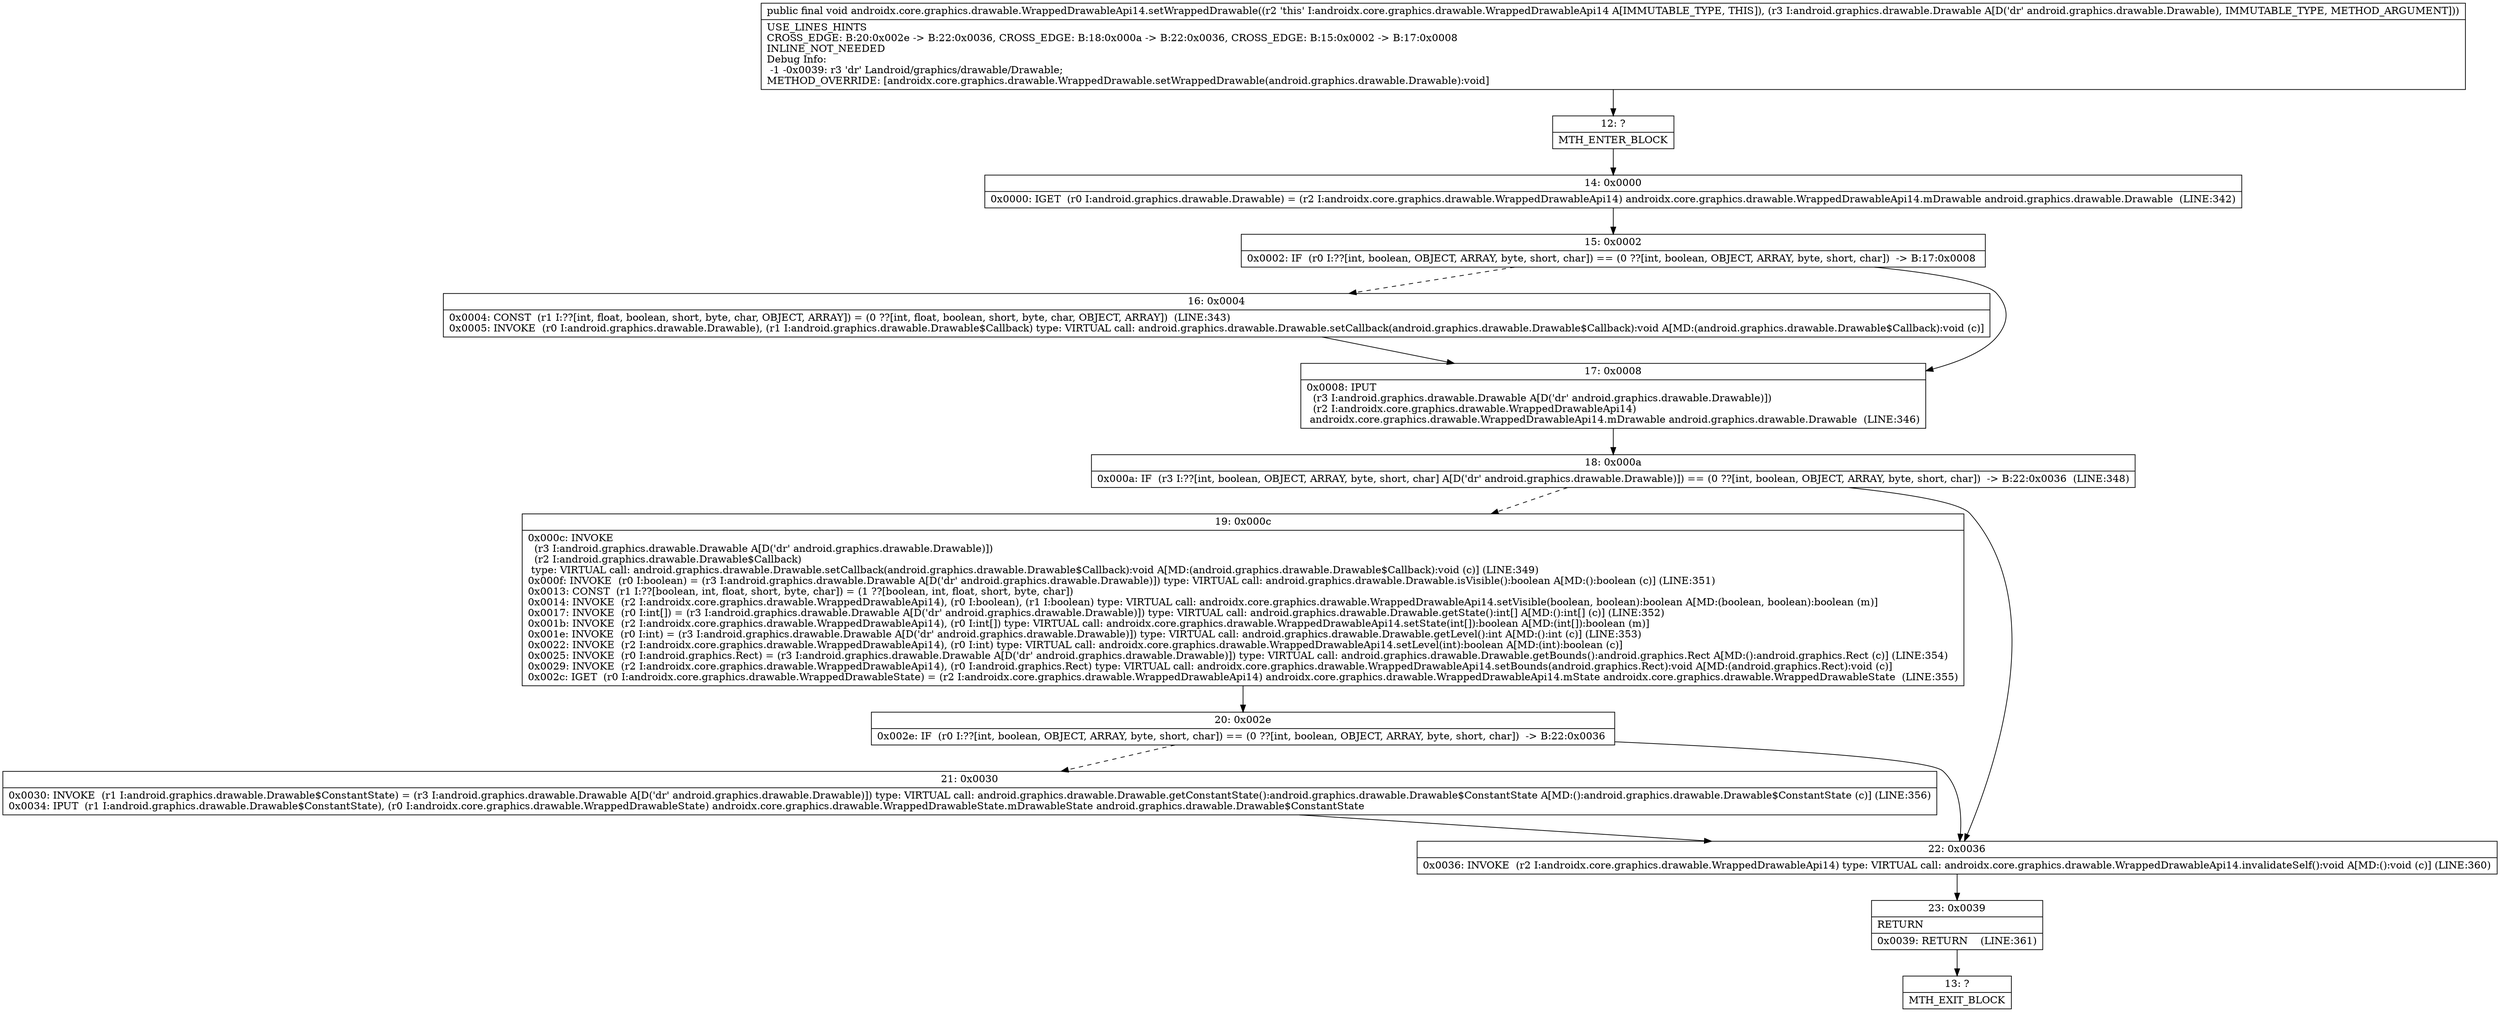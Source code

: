 digraph "CFG forandroidx.core.graphics.drawable.WrappedDrawableApi14.setWrappedDrawable(Landroid\/graphics\/drawable\/Drawable;)V" {
Node_12 [shape=record,label="{12\:\ ?|MTH_ENTER_BLOCK\l}"];
Node_14 [shape=record,label="{14\:\ 0x0000|0x0000: IGET  (r0 I:android.graphics.drawable.Drawable) = (r2 I:androidx.core.graphics.drawable.WrappedDrawableApi14) androidx.core.graphics.drawable.WrappedDrawableApi14.mDrawable android.graphics.drawable.Drawable  (LINE:342)\l}"];
Node_15 [shape=record,label="{15\:\ 0x0002|0x0002: IF  (r0 I:??[int, boolean, OBJECT, ARRAY, byte, short, char]) == (0 ??[int, boolean, OBJECT, ARRAY, byte, short, char])  \-\> B:17:0x0008 \l}"];
Node_16 [shape=record,label="{16\:\ 0x0004|0x0004: CONST  (r1 I:??[int, float, boolean, short, byte, char, OBJECT, ARRAY]) = (0 ??[int, float, boolean, short, byte, char, OBJECT, ARRAY])  (LINE:343)\l0x0005: INVOKE  (r0 I:android.graphics.drawable.Drawable), (r1 I:android.graphics.drawable.Drawable$Callback) type: VIRTUAL call: android.graphics.drawable.Drawable.setCallback(android.graphics.drawable.Drawable$Callback):void A[MD:(android.graphics.drawable.Drawable$Callback):void (c)]\l}"];
Node_17 [shape=record,label="{17\:\ 0x0008|0x0008: IPUT  \l  (r3 I:android.graphics.drawable.Drawable A[D('dr' android.graphics.drawable.Drawable)])\l  (r2 I:androidx.core.graphics.drawable.WrappedDrawableApi14)\l androidx.core.graphics.drawable.WrappedDrawableApi14.mDrawable android.graphics.drawable.Drawable  (LINE:346)\l}"];
Node_18 [shape=record,label="{18\:\ 0x000a|0x000a: IF  (r3 I:??[int, boolean, OBJECT, ARRAY, byte, short, char] A[D('dr' android.graphics.drawable.Drawable)]) == (0 ??[int, boolean, OBJECT, ARRAY, byte, short, char])  \-\> B:22:0x0036  (LINE:348)\l}"];
Node_19 [shape=record,label="{19\:\ 0x000c|0x000c: INVOKE  \l  (r3 I:android.graphics.drawable.Drawable A[D('dr' android.graphics.drawable.Drawable)])\l  (r2 I:android.graphics.drawable.Drawable$Callback)\l type: VIRTUAL call: android.graphics.drawable.Drawable.setCallback(android.graphics.drawable.Drawable$Callback):void A[MD:(android.graphics.drawable.Drawable$Callback):void (c)] (LINE:349)\l0x000f: INVOKE  (r0 I:boolean) = (r3 I:android.graphics.drawable.Drawable A[D('dr' android.graphics.drawable.Drawable)]) type: VIRTUAL call: android.graphics.drawable.Drawable.isVisible():boolean A[MD:():boolean (c)] (LINE:351)\l0x0013: CONST  (r1 I:??[boolean, int, float, short, byte, char]) = (1 ??[boolean, int, float, short, byte, char]) \l0x0014: INVOKE  (r2 I:androidx.core.graphics.drawable.WrappedDrawableApi14), (r0 I:boolean), (r1 I:boolean) type: VIRTUAL call: androidx.core.graphics.drawable.WrappedDrawableApi14.setVisible(boolean, boolean):boolean A[MD:(boolean, boolean):boolean (m)]\l0x0017: INVOKE  (r0 I:int[]) = (r3 I:android.graphics.drawable.Drawable A[D('dr' android.graphics.drawable.Drawable)]) type: VIRTUAL call: android.graphics.drawable.Drawable.getState():int[] A[MD:():int[] (c)] (LINE:352)\l0x001b: INVOKE  (r2 I:androidx.core.graphics.drawable.WrappedDrawableApi14), (r0 I:int[]) type: VIRTUAL call: androidx.core.graphics.drawable.WrappedDrawableApi14.setState(int[]):boolean A[MD:(int[]):boolean (m)]\l0x001e: INVOKE  (r0 I:int) = (r3 I:android.graphics.drawable.Drawable A[D('dr' android.graphics.drawable.Drawable)]) type: VIRTUAL call: android.graphics.drawable.Drawable.getLevel():int A[MD:():int (c)] (LINE:353)\l0x0022: INVOKE  (r2 I:androidx.core.graphics.drawable.WrappedDrawableApi14), (r0 I:int) type: VIRTUAL call: androidx.core.graphics.drawable.WrappedDrawableApi14.setLevel(int):boolean A[MD:(int):boolean (c)]\l0x0025: INVOKE  (r0 I:android.graphics.Rect) = (r3 I:android.graphics.drawable.Drawable A[D('dr' android.graphics.drawable.Drawable)]) type: VIRTUAL call: android.graphics.drawable.Drawable.getBounds():android.graphics.Rect A[MD:():android.graphics.Rect (c)] (LINE:354)\l0x0029: INVOKE  (r2 I:androidx.core.graphics.drawable.WrappedDrawableApi14), (r0 I:android.graphics.Rect) type: VIRTUAL call: androidx.core.graphics.drawable.WrappedDrawableApi14.setBounds(android.graphics.Rect):void A[MD:(android.graphics.Rect):void (c)]\l0x002c: IGET  (r0 I:androidx.core.graphics.drawable.WrappedDrawableState) = (r2 I:androidx.core.graphics.drawable.WrappedDrawableApi14) androidx.core.graphics.drawable.WrappedDrawableApi14.mState androidx.core.graphics.drawable.WrappedDrawableState  (LINE:355)\l}"];
Node_20 [shape=record,label="{20\:\ 0x002e|0x002e: IF  (r0 I:??[int, boolean, OBJECT, ARRAY, byte, short, char]) == (0 ??[int, boolean, OBJECT, ARRAY, byte, short, char])  \-\> B:22:0x0036 \l}"];
Node_21 [shape=record,label="{21\:\ 0x0030|0x0030: INVOKE  (r1 I:android.graphics.drawable.Drawable$ConstantState) = (r3 I:android.graphics.drawable.Drawable A[D('dr' android.graphics.drawable.Drawable)]) type: VIRTUAL call: android.graphics.drawable.Drawable.getConstantState():android.graphics.drawable.Drawable$ConstantState A[MD:():android.graphics.drawable.Drawable$ConstantState (c)] (LINE:356)\l0x0034: IPUT  (r1 I:android.graphics.drawable.Drawable$ConstantState), (r0 I:androidx.core.graphics.drawable.WrappedDrawableState) androidx.core.graphics.drawable.WrappedDrawableState.mDrawableState android.graphics.drawable.Drawable$ConstantState \l}"];
Node_22 [shape=record,label="{22\:\ 0x0036|0x0036: INVOKE  (r2 I:androidx.core.graphics.drawable.WrappedDrawableApi14) type: VIRTUAL call: androidx.core.graphics.drawable.WrappedDrawableApi14.invalidateSelf():void A[MD:():void (c)] (LINE:360)\l}"];
Node_23 [shape=record,label="{23\:\ 0x0039|RETURN\l|0x0039: RETURN    (LINE:361)\l}"];
Node_13 [shape=record,label="{13\:\ ?|MTH_EXIT_BLOCK\l}"];
MethodNode[shape=record,label="{public final void androidx.core.graphics.drawable.WrappedDrawableApi14.setWrappedDrawable((r2 'this' I:androidx.core.graphics.drawable.WrappedDrawableApi14 A[IMMUTABLE_TYPE, THIS]), (r3 I:android.graphics.drawable.Drawable A[D('dr' android.graphics.drawable.Drawable), IMMUTABLE_TYPE, METHOD_ARGUMENT]))  | USE_LINES_HINTS\lCROSS_EDGE: B:20:0x002e \-\> B:22:0x0036, CROSS_EDGE: B:18:0x000a \-\> B:22:0x0036, CROSS_EDGE: B:15:0x0002 \-\> B:17:0x0008\lINLINE_NOT_NEEDED\lDebug Info:\l  \-1 \-0x0039: r3 'dr' Landroid\/graphics\/drawable\/Drawable;\lMETHOD_OVERRIDE: [androidx.core.graphics.drawable.WrappedDrawable.setWrappedDrawable(android.graphics.drawable.Drawable):void]\l}"];
MethodNode -> Node_12;Node_12 -> Node_14;
Node_14 -> Node_15;
Node_15 -> Node_16[style=dashed];
Node_15 -> Node_17;
Node_16 -> Node_17;
Node_17 -> Node_18;
Node_18 -> Node_19[style=dashed];
Node_18 -> Node_22;
Node_19 -> Node_20;
Node_20 -> Node_21[style=dashed];
Node_20 -> Node_22;
Node_21 -> Node_22;
Node_22 -> Node_23;
Node_23 -> Node_13;
}

